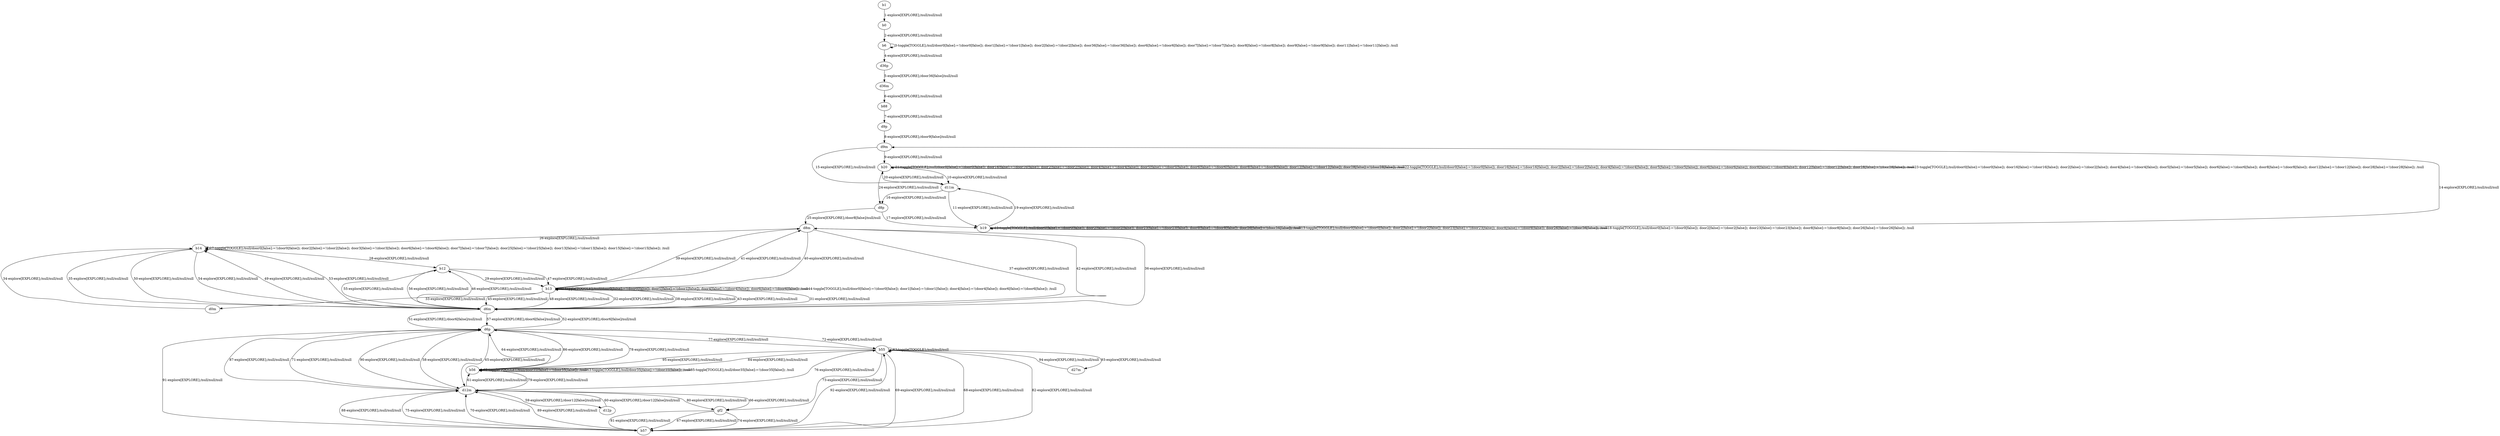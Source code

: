 # Total number of goals covered by this test: 1
# d27m --> b55

digraph g {
"b1" -> "b0" [label = "1-explore[EXPLORE];/null/null/null"];
"b0" -> "b6" [label = "2-explore[EXPLORE];/null/null/null"];
"b6" -> "b6" [label = "3-toggle[TOGGLE];/null/door0[false]:=!(door0[false]); door1[false]:=!(door1[false]); door2[false]:=!(door2[false]); door36[false]:=!(door36[false]); door6[false]:=!(door6[false]); door7[false]:=!(door7[false]); door8[false]:=!(door8[false]); door9[false]:=!(door9[false]); door11[false]:=!(door11[false]); /null"];
"b6" -> "d36p" [label = "4-explore[EXPLORE];/null/null/null"];
"d36p" -> "d36m" [label = "5-explore[EXPLORE];/door36[false]/null/null"];
"d36m" -> "b88" [label = "6-explore[EXPLORE];/null/null/null"];
"b88" -> "d9p" [label = "7-explore[EXPLORE];/null/null/null"];
"d9p" -> "d9m" [label = "8-explore[EXPLORE];/door9[false]/null/null"];
"d9m" -> "b20" [label = "9-explore[EXPLORE];/null/null/null"];
"b20" -> "d11m" [label = "10-explore[EXPLORE];/null/null/null"];
"d11m" -> "b19" [label = "11-explore[EXPLORE];/null/null/null"];
"b19" -> "b19" [label = "12-toggle[TOGGLE];/null/door0[false]:=!(door0[false]); door2[false]:=!(door2[false]); door23[false]:=!(door23[false]); door8[false]:=!(door8[false]); door26[false]:=!(door26[false]); /null"];
"b19" -> "b19" [label = "13-toggle[TOGGLE];/null/door0[false]:=!(door0[false]); door2[false]:=!(door2[false]); door23[false]:=!(door23[false]); door8[false]:=!(door8[false]); door26[false]:=!(door26[false]); /null"];
"b19" -> "d9m" [label = "14-explore[EXPLORE];/null/null/null"];
"d9m" -> "d11m" [label = "15-explore[EXPLORE];/null/null/null"];
"d11m" -> "d8p" [label = "16-explore[EXPLORE];/null/null/null"];
"d8p" -> "b19" [label = "17-explore[EXPLORE];/null/null/null"];
"b19" -> "b19" [label = "18-toggle[TOGGLE];/null/door0[false]:=!(door0[false]); door2[false]:=!(door2[false]); door23[false]:=!(door23[false]); door8[false]:=!(door8[false]); door26[false]:=!(door26[false]); /null"];
"b19" -> "d11m" [label = "19-explore[EXPLORE];/null/null/null"];
"d11m" -> "b20" [label = "20-explore[EXPLORE];/null/null/null"];
"b20" -> "b20" [label = "21-toggle[TOGGLE];/null/door0[false]:=!(door0[false]); door16[false]:=!(door16[false]); door2[false]:=!(door2[false]); door4[false]:=!(door4[false]); door5[false]:=!(door5[false]); door6[false]:=!(door6[false]); door8[false]:=!(door8[false]); door12[false]:=!(door12[false]); door28[false]:=!(door28[false]); /null"];
"b20" -> "b20" [label = "22-toggle[TOGGLE];/null/door0[false]:=!(door0[false]); door16[false]:=!(door16[false]); door2[false]:=!(door2[false]); door4[false]:=!(door4[false]); door5[false]:=!(door5[false]); door6[false]:=!(door6[false]); door8[false]:=!(door8[false]); door12[false]:=!(door12[false]); door28[false]:=!(door28[false]); /null"];
"b20" -> "b20" [label = "23-toggle[TOGGLE];/null/door0[false]:=!(door0[false]); door16[false]:=!(door16[false]); door2[false]:=!(door2[false]); door4[false]:=!(door4[false]); door5[false]:=!(door5[false]); door6[false]:=!(door6[false]); door8[false]:=!(door8[false]); door12[false]:=!(door12[false]); door28[false]:=!(door28[false]); /null"];
"b20" -> "d8p" [label = "24-explore[EXPLORE];/null/null/null"];
"d8p" -> "d8m" [label = "25-explore[EXPLORE];/door8[false]/null/null"];
"d8m" -> "b14" [label = "26-explore[EXPLORE];/null/null/null"];
"b14" -> "b14" [label = "27-toggle[TOGGLE];/null/door0[false]:=!(door0[false]); door2[false]:=!(door2[false]); door3[false]:=!(door3[false]); door6[false]:=!(door6[false]); door7[false]:=!(door7[false]); door25[false]:=!(door25[false]); door13[false]:=!(door13[false]); door15[false]:=!(door15[false]); /null"];
"b14" -> "b12" [label = "28-explore[EXPLORE];/null/null/null"];
"b12" -> "b13" [label = "29-explore[EXPLORE];/null/null/null"];
"b13" -> "b13" [label = "30-toggle[TOGGLE];/null/door0[false]:=!(door0[false]); door1[false]:=!(door1[false]); door4[false]:=!(door4[false]); door6[false]:=!(door6[false]); /null"];
"b13" -> "d6m" [label = "31-explore[EXPLORE];/null/null/null"];
"d6m" -> "b13" [label = "32-explore[EXPLORE];/null/null/null"];
"b13" -> "d0m" [label = "33-explore[EXPLORE];/null/null/null"];
"d0m" -> "b14" [label = "34-explore[EXPLORE];/null/null/null"];
"b14" -> "d6m" [label = "35-explore[EXPLORE];/null/null/null"];
"d6m" -> "d8m" [label = "36-explore[EXPLORE];/null/null/null"];
"d8m" -> "d6m" [label = "37-explore[EXPLORE];/null/null/null"];
"d6m" -> "b13" [label = "38-explore[EXPLORE];/null/null/null"];
"b13" -> "d8m" [label = "39-explore[EXPLORE];/null/null/null"];
"d8m" -> "b13" [label = "40-explore[EXPLORE];/null/null/null"];
"b13" -> "d8m" [label = "41-explore[EXPLORE];/null/null/null"];
"d8m" -> "d6m" [label = "42-explore[EXPLORE];/null/null/null"];
"d6m" -> "b13" [label = "43-explore[EXPLORE];/null/null/null"];
"b13" -> "b13" [label = "44-toggle[TOGGLE];/null/door0[false]:=!(door0[false]); door1[false]:=!(door1[false]); door4[false]:=!(door4[false]); door6[false]:=!(door6[false]); /null"];
"b13" -> "d6m" [label = "45-explore[EXPLORE];/null/null/null"];
"d6m" -> "b12" [label = "46-explore[EXPLORE];/null/null/null"];
"b12" -> "b13" [label = "47-explore[EXPLORE];/null/null/null"];
"b13" -> "d6m" [label = "48-explore[EXPLORE];/null/null/null"];
"d6m" -> "b14" [label = "49-explore[EXPLORE];/null/null/null"];
"b14" -> "d6m" [label = "50-explore[EXPLORE];/null/null/null"];
"d6m" -> "d6p" [label = "51-explore[EXPLORE];/door6[false]/null/null"];
"d6p" -> "d6m" [label = "52-explore[EXPLORE];/door6[false]/null/null"];
"d6m" -> "b14" [label = "53-explore[EXPLORE];/null/null/null"];
"b14" -> "d6m" [label = "54-explore[EXPLORE];/null/null/null"];
"d6m" -> "b12" [label = "55-explore[EXPLORE];/null/null/null"];
"b12" -> "d6m" [label = "56-explore[EXPLORE];/null/null/null"];
"d6m" -> "d6p" [label = "57-explore[EXPLORE];/door6[false]/null/null"];
"d6p" -> "d12m" [label = "58-explore[EXPLORE];/null/null/null"];
"d12m" -> "d12p" [label = "59-explore[EXPLORE];/door12[false]/null/null"];
"d12p" -> "d12m" [label = "60-explore[EXPLORE];/door12[false]/null/null"];
"d12m" -> "b56" [label = "61-explore[EXPLORE];/null/null/null"];
"b56" -> "b56" [label = "62-toggle[TOGGLE];/null/door35[false]:=!(door35[false]); /null"];
"b56" -> "b56" [label = "63-toggle[TOGGLE];/null/door35[false]:=!(door35[false]); /null"];
"b56" -> "d6p" [label = "64-explore[EXPLORE];/null/null/null"];
"d6p" -> "d12m" [label = "65-explore[EXPLORE];/null/null/null"];
"d12m" -> "gf2" [label = "66-explore[EXPLORE];/null/null/null"];
"gf2" -> "b57" [label = "67-explore[EXPLORE];/null/null/null"];
"b57" -> "b55" [label = "68-explore[EXPLORE];/null/null/null"];
"b55" -> "b57" [label = "69-explore[EXPLORE];/null/null/null"];
"b57" -> "d12m" [label = "70-explore[EXPLORE];/null/null/null"];
"d12m" -> "d6p" [label = "71-explore[EXPLORE];/null/null/null"];
"d6p" -> "b55" [label = "72-explore[EXPLORE];/null/null/null"];
"b55" -> "gf2" [label = "73-explore[EXPLORE];/null/null/null"];
"gf2" -> "b57" [label = "74-explore[EXPLORE];/null/null/null"];
"b57" -> "d12m" [label = "75-explore[EXPLORE];/null/null/null"];
"d12m" -> "b55" [label = "76-explore[EXPLORE];/null/null/null"];
"b55" -> "d6p" [label = "77-explore[EXPLORE];/null/null/null"];
"d6p" -> "b56" [label = "78-explore[EXPLORE];/null/null/null"];
"b56" -> "d12m" [label = "79-explore[EXPLORE];/null/null/null"];
"d12m" -> "gf2" [label = "80-explore[EXPLORE];/null/null/null"];
"gf2" -> "b57" [label = "81-explore[EXPLORE];/null/null/null"];
"b57" -> "b55" [label = "82-explore[EXPLORE];/null/null/null"];
"b55" -> "b55" [label = "83-toggle[TOGGLE];/null/null/null"];
"b55" -> "b56" [label = "84-explore[EXPLORE];/null/null/null"];
"b56" -> "b56" [label = "85-toggle[TOGGLE];/null/door35[false]:=!(door35[false]); /null"];
"b56" -> "d6p" [label = "86-explore[EXPLORE];/null/null/null"];
"d6p" -> "d12m" [label = "87-explore[EXPLORE];/null/null/null"];
"d12m" -> "b57" [label = "88-explore[EXPLORE];/null/null/null"];
"b57" -> "d12m" [label = "89-explore[EXPLORE];/null/null/null"];
"d12m" -> "d6p" [label = "90-explore[EXPLORE];/null/null/null"];
"d6p" -> "b57" [label = "91-explore[EXPLORE];/null/null/null"];
"b57" -> "b55" [label = "92-explore[EXPLORE];/null/null/null"];
"b55" -> "d27m" [label = "93-explore[EXPLORE];/null/null/null"];
"d27m" -> "b55" [label = "94-explore[EXPLORE];/null/null/null"];
"b55" -> "b56" [label = "95-explore[EXPLORE];/null/null/null"];
}